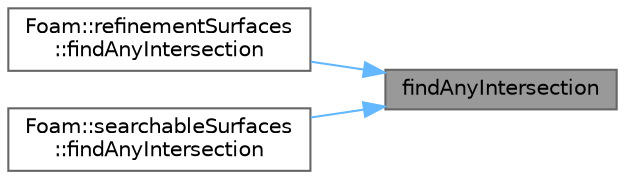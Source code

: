 digraph "findAnyIntersection"
{
 // LATEX_PDF_SIZE
  bgcolor="transparent";
  edge [fontname=Helvetica,fontsize=10,labelfontname=Helvetica,labelfontsize=10];
  node [fontname=Helvetica,fontsize=10,shape=box,height=0.2,width=0.4];
  rankdir="RL";
  Node1 [id="Node000001",label="findAnyIntersection",height=0.2,width=0.4,color="gray40", fillcolor="grey60", style="filled", fontcolor="black",tooltip=" "];
  Node1 -> Node2 [id="edge1_Node000001_Node000002",dir="back",color="steelblue1",style="solid",tooltip=" "];
  Node2 [id="Node000002",label="Foam::refinementSurfaces\l::findAnyIntersection",height=0.2,width=0.4,color="grey40", fillcolor="white", style="filled",URL="$classFoam_1_1refinementSurfaces.html#a9db4f11cc7983f27c8fa113664b46330",tooltip=" "];
  Node1 -> Node3 [id="edge2_Node000001_Node000003",dir="back",color="steelblue1",style="solid",tooltip=" "];
  Node3 [id="Node000003",label="Foam::searchableSurfaces\l::findAnyIntersection",height=0.2,width=0.4,color="grey40", fillcolor="white", style="filled",URL="$classFoam_1_1searchableSurfaces.html#a9db4f11cc7983f27c8fa113664b46330",tooltip=" "];
}
